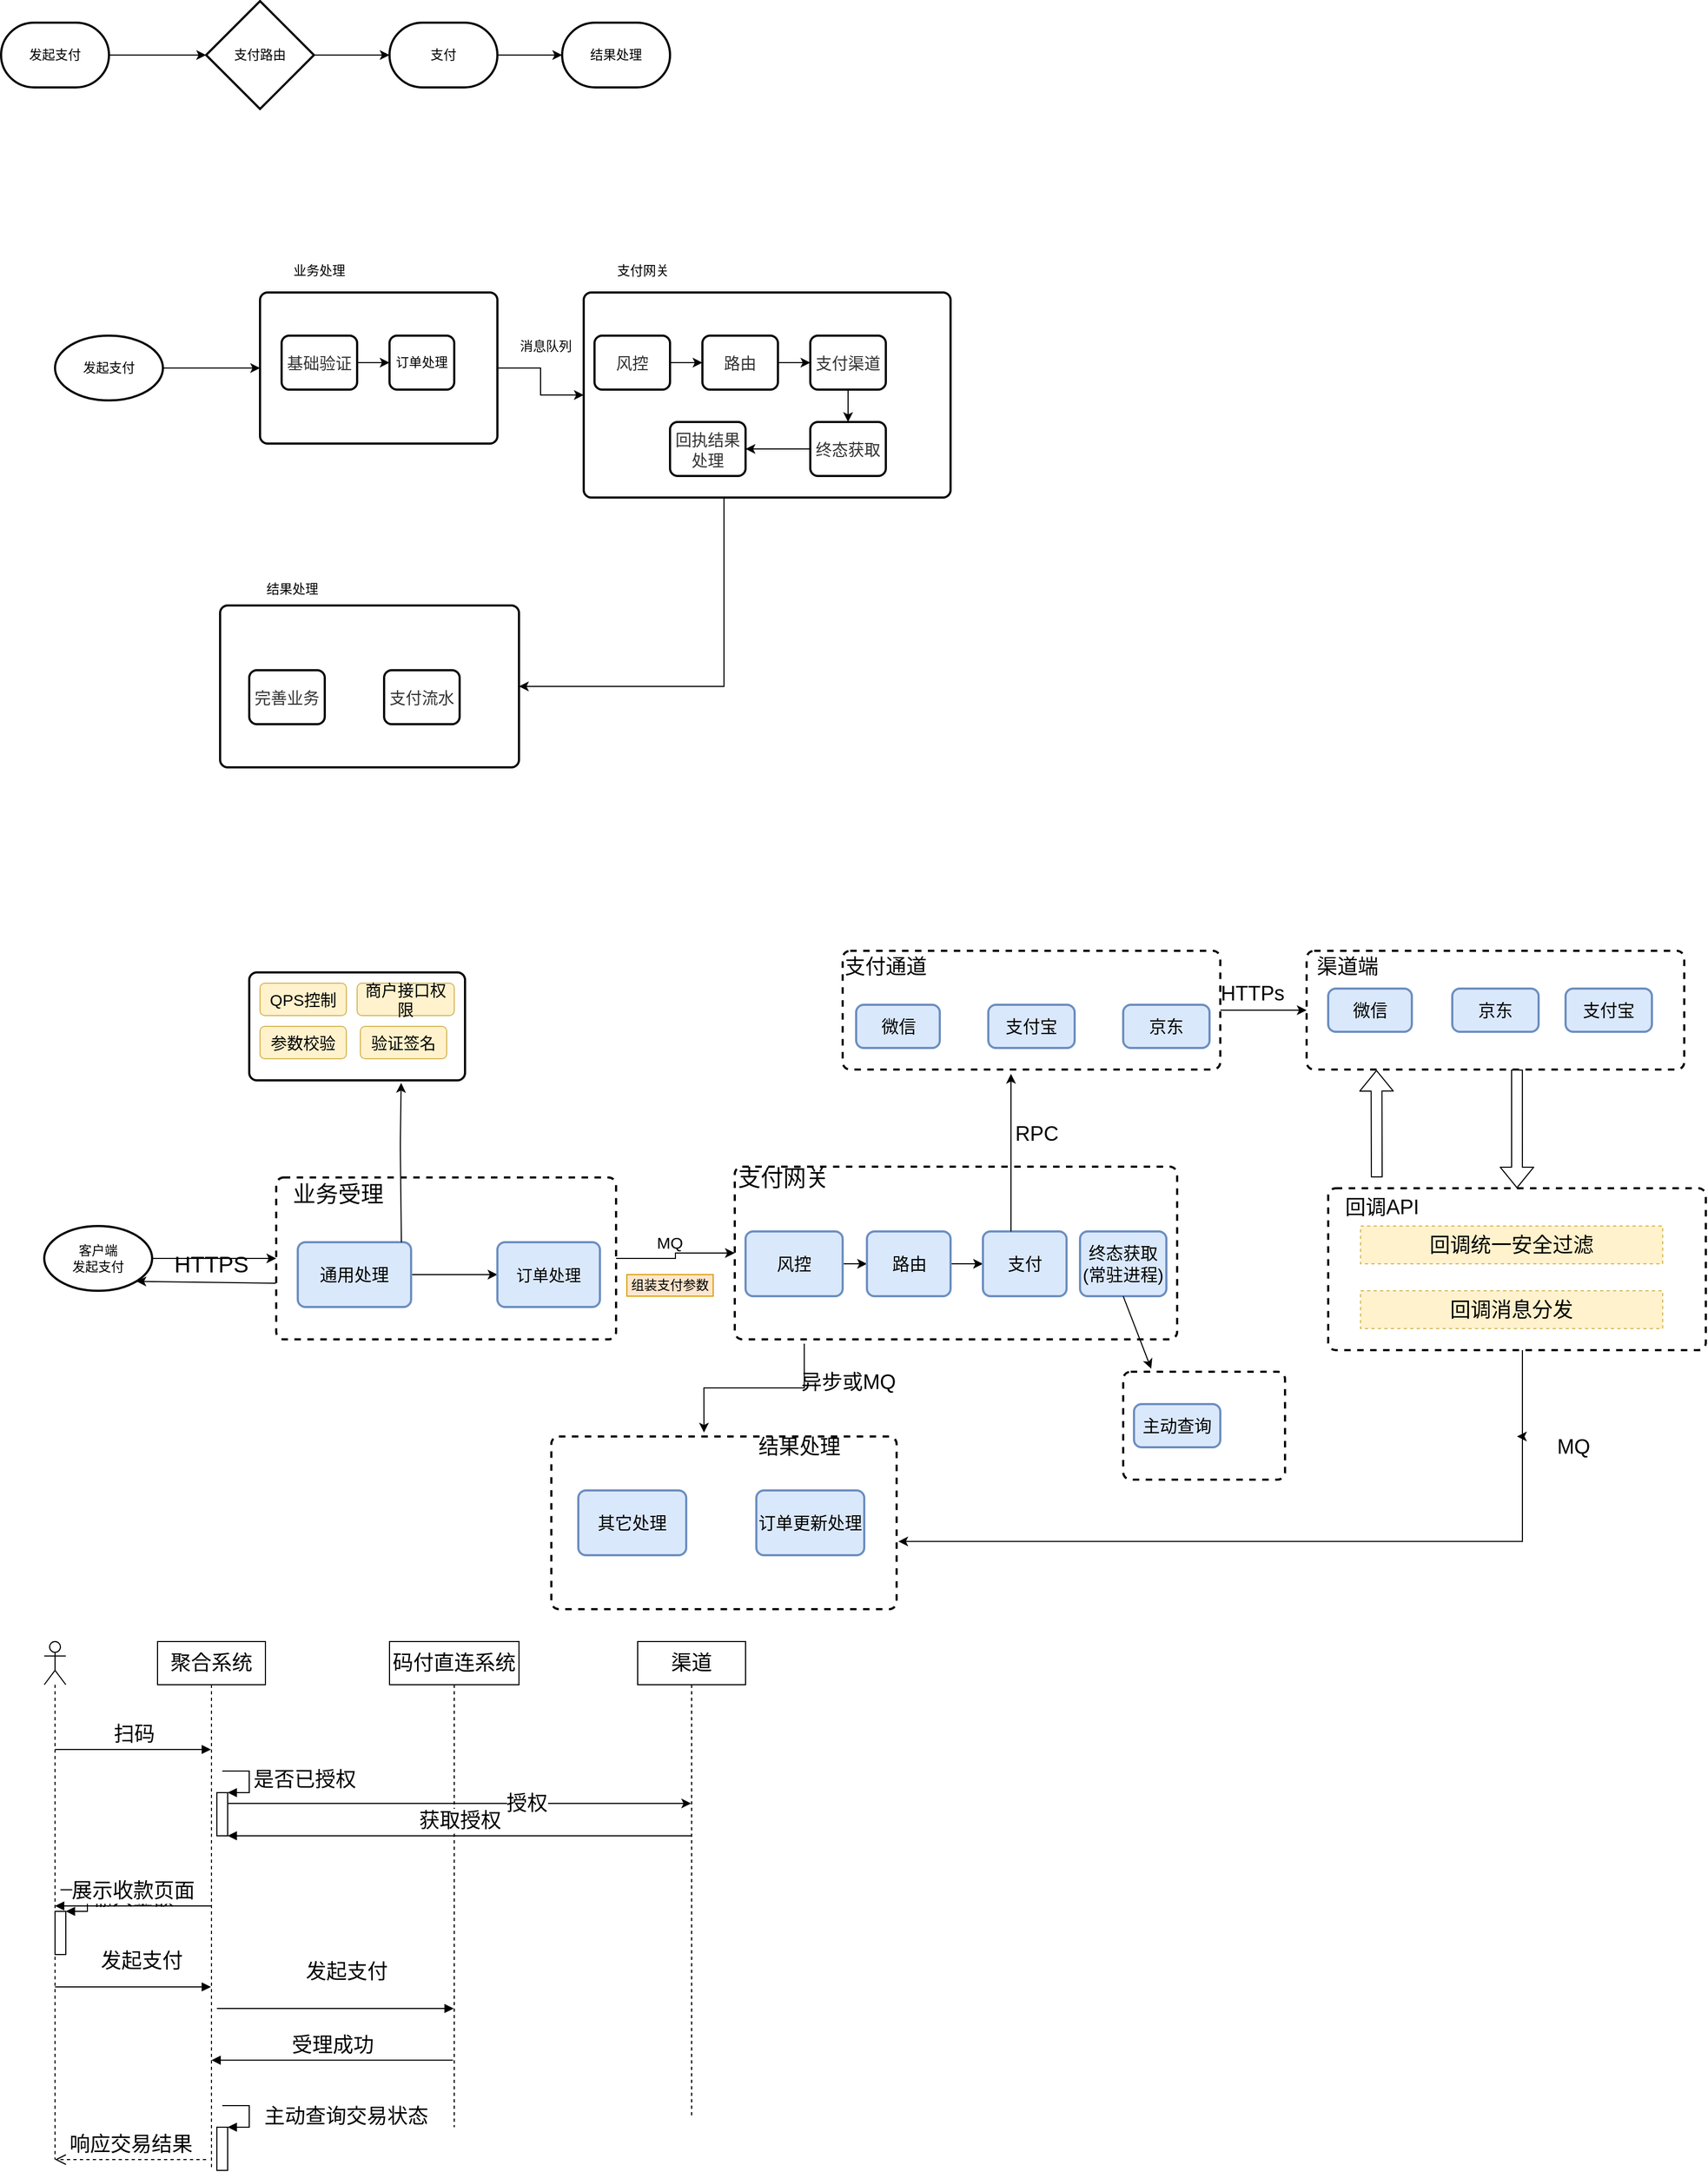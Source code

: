 <mxfile version="12.7.0" type="github">
  <diagram id="icoGu03oYGABaPcr3V4Y" name="Page-1">
    <mxGraphModel dx="1704" dy="684" grid="1" gridSize="10" guides="1" tooltips="1" connect="1" arrows="1" fold="1" page="1" pageScale="1" pageWidth="827" pageHeight="1169" math="0" shadow="0">
      <root>
        <mxCell id="0"/>
        <mxCell id="1" parent="0"/>
        <mxCell id="W3oitvMvnciTX-xYWSEt-6" value="" style="edgeStyle=orthogonalEdgeStyle;rounded=0;orthogonalLoop=1;jettySize=auto;html=1;" parent="1" source="W3oitvMvnciTX-xYWSEt-1" target="W3oitvMvnciTX-xYWSEt-5" edge="1">
          <mxGeometry relative="1" as="geometry"/>
        </mxCell>
        <mxCell id="W3oitvMvnciTX-xYWSEt-1" value="发起支付" style="strokeWidth=2;html=1;shape=mxgraph.flowchart.terminator;whiteSpace=wrap;" parent="1" vertex="1">
          <mxGeometry x="40" y="200" width="100" height="60" as="geometry"/>
        </mxCell>
        <mxCell id="W3oitvMvnciTX-xYWSEt-8" value="" style="edgeStyle=orthogonalEdgeStyle;rounded=0;orthogonalLoop=1;jettySize=auto;html=1;" parent="1" source="W3oitvMvnciTX-xYWSEt-5" target="W3oitvMvnciTX-xYWSEt-7" edge="1">
          <mxGeometry relative="1" as="geometry"/>
        </mxCell>
        <mxCell id="W3oitvMvnciTX-xYWSEt-5" value="支付路由" style="strokeWidth=2;html=1;shape=mxgraph.flowchart.decision;whiteSpace=wrap;" parent="1" vertex="1">
          <mxGeometry x="230" y="180" width="100" height="100" as="geometry"/>
        </mxCell>
        <mxCell id="W3oitvMvnciTX-xYWSEt-10" value="" style="edgeStyle=orthogonalEdgeStyle;rounded=0;orthogonalLoop=1;jettySize=auto;html=1;" parent="1" source="W3oitvMvnciTX-xYWSEt-7" target="W3oitvMvnciTX-xYWSEt-9" edge="1">
          <mxGeometry relative="1" as="geometry"/>
        </mxCell>
        <mxCell id="W3oitvMvnciTX-xYWSEt-7" value="支付" style="strokeWidth=2;html=1;shape=mxgraph.flowchart.terminator;whiteSpace=wrap;" parent="1" vertex="1">
          <mxGeometry x="400" y="200" width="100" height="60" as="geometry"/>
        </mxCell>
        <mxCell id="W3oitvMvnciTX-xYWSEt-9" value="结果处理" style="strokeWidth=2;html=1;shape=mxgraph.flowchart.terminator;whiteSpace=wrap;" parent="1" vertex="1">
          <mxGeometry x="560" y="200" width="100" height="60" as="geometry"/>
        </mxCell>
        <mxCell id="W3oitvMvnciTX-xYWSEt-13" value="" style="edgeStyle=orthogonalEdgeStyle;rounded=0;orthogonalLoop=1;jettySize=auto;html=1;" parent="1" source="W3oitvMvnciTX-xYWSEt-11" target="W3oitvMvnciTX-xYWSEt-12" edge="1">
          <mxGeometry relative="1" as="geometry"/>
        </mxCell>
        <mxCell id="W3oitvMvnciTX-xYWSEt-11" value="发起支付" style="strokeWidth=2;html=1;shape=mxgraph.flowchart.start_1;whiteSpace=wrap;" parent="1" vertex="1">
          <mxGeometry x="90" y="490" width="100" height="60" as="geometry"/>
        </mxCell>
        <mxCell id="W3oitvMvnciTX-xYWSEt-22" value="" style="edgeStyle=orthogonalEdgeStyle;rounded=0;orthogonalLoop=1;jettySize=auto;html=1;" parent="1" source="W3oitvMvnciTX-xYWSEt-12" target="W3oitvMvnciTX-xYWSEt-21" edge="1">
          <mxGeometry relative="1" as="geometry"/>
        </mxCell>
        <mxCell id="W3oitvMvnciTX-xYWSEt-12" value="" style="rounded=1;whiteSpace=wrap;html=1;absoluteArcSize=1;arcSize=14;strokeWidth=2;" parent="1" vertex="1">
          <mxGeometry x="280" y="450" width="220" height="140" as="geometry"/>
        </mxCell>
        <mxCell id="W3oitvMvnciTX-xYWSEt-34" value="" style="edgeStyle=orthogonalEdgeStyle;rounded=0;orthogonalLoop=1;jettySize=auto;html=1;" parent="1" source="W3oitvMvnciTX-xYWSEt-21" target="W3oitvMvnciTX-xYWSEt-33" edge="1">
          <mxGeometry relative="1" as="geometry">
            <Array as="points">
              <mxPoint x="710" y="815"/>
            </Array>
          </mxGeometry>
        </mxCell>
        <mxCell id="W3oitvMvnciTX-xYWSEt-21" value="" style="rounded=1;whiteSpace=wrap;html=1;absoluteArcSize=1;arcSize=14;strokeWidth=2;" parent="1" vertex="1">
          <mxGeometry x="580" y="450" width="340" height="190" as="geometry"/>
        </mxCell>
        <mxCell id="W3oitvMvnciTX-xYWSEt-33" value="" style="rounded=1;whiteSpace=wrap;html=1;absoluteArcSize=1;arcSize=14;strokeWidth=2;" parent="1" vertex="1">
          <mxGeometry x="243" y="740" width="277" height="150" as="geometry"/>
        </mxCell>
        <mxCell id="W3oitvMvnciTX-xYWSEt-17" value="" style="edgeStyle=orthogonalEdgeStyle;rounded=0;orthogonalLoop=1;jettySize=auto;html=1;" parent="1" source="W3oitvMvnciTX-xYWSEt-15" target="W3oitvMvnciTX-xYWSEt-16" edge="1">
          <mxGeometry relative="1" as="geometry"/>
        </mxCell>
        <mxCell id="W3oitvMvnciTX-xYWSEt-15" value="&lt;span style=&quot;color: rgb(51 , 51 , 51) ; font-family: &amp;#34;helvetica neue&amp;#34; , &amp;#34;arial&amp;#34; , &amp;#34;hiragino sans gb&amp;#34; , &amp;#34;stheiti&amp;#34; , &amp;#34;microsoft yahei&amp;#34; , &amp;#34;wenquanyi micro hei&amp;#34; , &amp;#34;simsun&amp;#34; , &amp;#34;song&amp;#34; , sans-serif ; font-size: 15px ; background-color: rgb(255 , 255 , 255)&quot;&gt;基础验证&lt;/span&gt;" style="rounded=1;whiteSpace=wrap;html=1;absoluteArcSize=1;arcSize=14;strokeWidth=2;" parent="1" vertex="1">
          <mxGeometry x="300" y="490" width="70" height="50" as="geometry"/>
        </mxCell>
        <mxCell id="W3oitvMvnciTX-xYWSEt-16" value="订单处理" style="rounded=1;whiteSpace=wrap;html=1;absoluteArcSize=1;arcSize=14;strokeWidth=2;" parent="1" vertex="1">
          <mxGeometry x="400" y="490" width="60" height="50" as="geometry"/>
        </mxCell>
        <mxCell id="W3oitvMvnciTX-xYWSEt-20" value="业务处理" style="text;html=1;strokeColor=none;fillColor=none;align=center;verticalAlign=middle;whiteSpace=wrap;rounded=0;" parent="1" vertex="1">
          <mxGeometry x="280" y="420" width="110" height="20" as="geometry"/>
        </mxCell>
        <mxCell id="W3oitvMvnciTX-xYWSEt-26" value="" style="edgeStyle=orthogonalEdgeStyle;rounded=0;orthogonalLoop=1;jettySize=auto;html=1;" parent="1" source="W3oitvMvnciTX-xYWSEt-23" target="W3oitvMvnciTX-xYWSEt-25" edge="1">
          <mxGeometry relative="1" as="geometry"/>
        </mxCell>
        <mxCell id="W3oitvMvnciTX-xYWSEt-23" value="&lt;font color=&quot;#333333&quot; face=&quot;helvetica neue, arial, hiragino sans gb, stheiti, microsoft yahei, wenquanyi micro hei, simsun, song, sans-serif&quot;&gt;&lt;span style=&quot;font-size: 15px ; background-color: rgb(255 , 255 , 255)&quot;&gt;风控&lt;/span&gt;&lt;/font&gt;" style="rounded=1;whiteSpace=wrap;html=1;absoluteArcSize=1;arcSize=14;strokeWidth=2;" parent="1" vertex="1">
          <mxGeometry x="590" y="490" width="70" height="50" as="geometry"/>
        </mxCell>
        <mxCell id="W3oitvMvnciTX-xYWSEt-28" value="" style="edgeStyle=orthogonalEdgeStyle;rounded=0;orthogonalLoop=1;jettySize=auto;html=1;" parent="1" source="W3oitvMvnciTX-xYWSEt-25" target="W3oitvMvnciTX-xYWSEt-27" edge="1">
          <mxGeometry relative="1" as="geometry"/>
        </mxCell>
        <mxCell id="W3oitvMvnciTX-xYWSEt-25" value="&lt;font color=&quot;#333333&quot; face=&quot;helvetica neue, arial, hiragino sans gb, stheiti, microsoft yahei, wenquanyi micro hei, simsun, song, sans-serif&quot;&gt;&lt;span style=&quot;font-size: 15px ; background-color: rgb(255 , 255 , 255)&quot;&gt;路由&lt;/span&gt;&lt;/font&gt;" style="rounded=1;whiteSpace=wrap;html=1;absoluteArcSize=1;arcSize=14;strokeWidth=2;" parent="1" vertex="1">
          <mxGeometry x="690" y="490" width="70" height="50" as="geometry"/>
        </mxCell>
        <mxCell id="W3oitvMvnciTX-xYWSEt-30" value="" style="edgeStyle=orthogonalEdgeStyle;rounded=0;orthogonalLoop=1;jettySize=auto;html=1;" parent="1" source="W3oitvMvnciTX-xYWSEt-27" target="W3oitvMvnciTX-xYWSEt-29" edge="1">
          <mxGeometry relative="1" as="geometry"/>
        </mxCell>
        <mxCell id="W3oitvMvnciTX-xYWSEt-27" value="&lt;font color=&quot;#333333&quot; face=&quot;helvetica neue, arial, hiragino sans gb, stheiti, microsoft yahei, wenquanyi micro hei, simsun, song, sans-serif&quot;&gt;&lt;span style=&quot;font-size: 15px ; background-color: rgb(255 , 255 , 255)&quot;&gt;支付渠道&lt;/span&gt;&lt;/font&gt;" style="rounded=1;whiteSpace=wrap;html=1;absoluteArcSize=1;arcSize=14;strokeWidth=2;" parent="1" vertex="1">
          <mxGeometry x="790" y="490" width="70" height="50" as="geometry"/>
        </mxCell>
        <mxCell id="W3oitvMvnciTX-xYWSEt-32" value="" style="edgeStyle=orthogonalEdgeStyle;rounded=0;orthogonalLoop=1;jettySize=auto;html=1;" parent="1" source="W3oitvMvnciTX-xYWSEt-29" target="W3oitvMvnciTX-xYWSEt-31" edge="1">
          <mxGeometry relative="1" as="geometry"/>
        </mxCell>
        <mxCell id="W3oitvMvnciTX-xYWSEt-29" value="&lt;font color=&quot;#333333&quot; face=&quot;helvetica neue, arial, hiragino sans gb, stheiti, microsoft yahei, wenquanyi micro hei, simsun, song, sans-serif&quot;&gt;&lt;span style=&quot;font-size: 15px ; background-color: rgb(255 , 255 , 255)&quot;&gt;终态获取&lt;/span&gt;&lt;/font&gt;" style="rounded=1;whiteSpace=wrap;html=1;absoluteArcSize=1;arcSize=14;strokeWidth=2;" parent="1" vertex="1">
          <mxGeometry x="790" y="570" width="70" height="50" as="geometry"/>
        </mxCell>
        <mxCell id="W3oitvMvnciTX-xYWSEt-31" value="&lt;font color=&quot;#333333&quot; face=&quot;helvetica neue, arial, hiragino sans gb, stheiti, microsoft yahei, wenquanyi micro hei, simsun, song, sans-serif&quot;&gt;&lt;span style=&quot;font-size: 15px ; background-color: rgb(255 , 255 , 255)&quot;&gt;回执结果处理&lt;/span&gt;&lt;/font&gt;" style="rounded=1;whiteSpace=wrap;html=1;absoluteArcSize=1;arcSize=14;strokeWidth=2;" parent="1" vertex="1">
          <mxGeometry x="660" y="570" width="70" height="50" as="geometry"/>
        </mxCell>
        <mxCell id="W3oitvMvnciTX-xYWSEt-24" value="消息队列" style="text;html=1;strokeColor=none;fillColor=none;align=center;verticalAlign=middle;whiteSpace=wrap;rounded=0;" parent="1" vertex="1">
          <mxGeometry x="520" y="490" width="50" height="20" as="geometry"/>
        </mxCell>
        <mxCell id="W3oitvMvnciTX-xYWSEt-35" value="&lt;font color=&quot;#333333&quot; face=&quot;helvetica neue, arial, hiragino sans gb, stheiti, microsoft yahei, wenquanyi micro hei, simsun, song, sans-serif&quot;&gt;&lt;span style=&quot;font-size: 15px ; background-color: rgb(255 , 255 , 255)&quot;&gt;完善业务&lt;/span&gt;&lt;/font&gt;" style="rounded=1;whiteSpace=wrap;html=1;absoluteArcSize=1;arcSize=14;strokeWidth=2;" parent="1" vertex="1">
          <mxGeometry x="270" y="800" width="70" height="50" as="geometry"/>
        </mxCell>
        <mxCell id="W3oitvMvnciTX-xYWSEt-36" value="&lt;font color=&quot;#333333&quot; face=&quot;helvetica neue, arial, hiragino sans gb, stheiti, microsoft yahei, wenquanyi micro hei, simsun, song, sans-serif&quot;&gt;&lt;span style=&quot;font-size: 15px ; background-color: rgb(255 , 255 , 255)&quot;&gt;支付流水&lt;/span&gt;&lt;/font&gt;" style="rounded=1;whiteSpace=wrap;html=1;absoluteArcSize=1;arcSize=14;strokeWidth=2;" parent="1" vertex="1">
          <mxGeometry x="395" y="800" width="70" height="50" as="geometry"/>
        </mxCell>
        <mxCell id="W3oitvMvnciTX-xYWSEt-37" value="结果处理" style="text;html=1;strokeColor=none;fillColor=none;align=center;verticalAlign=middle;whiteSpace=wrap;rounded=0;" parent="1" vertex="1">
          <mxGeometry x="250" y="710" width="120" height="30" as="geometry"/>
        </mxCell>
        <mxCell id="W3oitvMvnciTX-xYWSEt-38" value="支付网关" style="text;html=1;strokeColor=none;fillColor=none;align=center;verticalAlign=middle;whiteSpace=wrap;rounded=0;" parent="1" vertex="1">
          <mxGeometry x="580" y="420" width="110" height="20" as="geometry"/>
        </mxCell>
        <mxCell id="W3oitvMvnciTX-xYWSEt-45" style="edgeStyle=orthogonalEdgeStyle;rounded=0;orthogonalLoop=1;jettySize=auto;html=1;entryX=0;entryY=0.5;entryDx=0;entryDy=0;" parent="1" source="W3oitvMvnciTX-xYWSEt-39" target="W3oitvMvnciTX-xYWSEt-40" edge="1">
          <mxGeometry relative="1" as="geometry"/>
        </mxCell>
        <mxCell id="W3oitvMvnciTX-xYWSEt-39" value="客户端&lt;br&gt;发起支付" style="strokeWidth=2;html=1;shape=mxgraph.flowchart.start_1;whiteSpace=wrap;" parent="1" vertex="1">
          <mxGeometry x="80" y="1315" width="100" height="60" as="geometry"/>
        </mxCell>
        <mxCell id="W3oitvMvnciTX-xYWSEt-59" value="" style="edgeStyle=orthogonalEdgeStyle;rounded=0;orthogonalLoop=1;jettySize=auto;html=1;fontSize=15;" parent="1" source="W3oitvMvnciTX-xYWSEt-40" target="W3oitvMvnciTX-xYWSEt-58" edge="1">
          <mxGeometry relative="1" as="geometry"/>
        </mxCell>
        <mxCell id="W3oitvMvnciTX-xYWSEt-40" value="" style="rounded=1;whiteSpace=wrap;html=1;absoluteArcSize=1;arcSize=14;strokeWidth=2;dashed=1;" parent="1" vertex="1">
          <mxGeometry x="295" y="1270" width="315" height="150" as="geometry"/>
        </mxCell>
        <mxCell id="W3oitvMvnciTX-xYWSEt-58" value="" style="rounded=1;whiteSpace=wrap;html=1;absoluteArcSize=1;arcSize=14;strokeWidth=2;dashed=1;" parent="1" vertex="1">
          <mxGeometry x="720" y="1260" width="410" height="160" as="geometry"/>
        </mxCell>
        <mxCell id="W3oitvMvnciTX-xYWSEt-80" value="" style="rounded=1;whiteSpace=wrap;html=1;absoluteArcSize=1;arcSize=14;strokeWidth=2;dashed=1;" parent="1" vertex="1">
          <mxGeometry x="550" y="1510" width="320" height="160" as="geometry"/>
        </mxCell>
        <mxCell id="F85r_ZD3xrN6bj5FwzcK-39" value="" style="edgeStyle=orthogonalEdgeStyle;rounded=0;orthogonalLoop=1;jettySize=auto;html=1;fontSize=19;" edge="1" parent="1" source="W3oitvMvnciTX-xYWSEt-71" target="F85r_ZD3xrN6bj5FwzcK-38">
          <mxGeometry relative="1" as="geometry"/>
        </mxCell>
        <mxCell id="W3oitvMvnciTX-xYWSEt-71" value="" style="rounded=1;whiteSpace=wrap;html=1;absoluteArcSize=1;arcSize=14;strokeWidth=2;dashed=1;" parent="1" vertex="1">
          <mxGeometry x="820" y="1060" width="350" height="110" as="geometry"/>
        </mxCell>
        <mxCell id="F85r_ZD3xrN6bj5FwzcK-38" value="" style="rounded=1;whiteSpace=wrap;html=1;absoluteArcSize=1;arcSize=14;strokeWidth=2;dashed=1;" vertex="1" parent="1">
          <mxGeometry x="1250" y="1060" width="350" height="110" as="geometry"/>
        </mxCell>
        <mxCell id="W3oitvMvnciTX-xYWSEt-46" value="业务受理" style="text;html=1;strokeColor=none;fillColor=none;align=center;verticalAlign=middle;whiteSpace=wrap;rounded=0;dashed=1;fontSize=21;" parent="1" vertex="1">
          <mxGeometry x="300" y="1270" width="105" height="30" as="geometry"/>
        </mxCell>
        <mxCell id="W3oitvMvnciTX-xYWSEt-56" value="" style="edgeStyle=orthogonalEdgeStyle;rounded=0;orthogonalLoop=1;jettySize=auto;html=1;fontSize=15;" parent="1" source="W3oitvMvnciTX-xYWSEt-47" target="W3oitvMvnciTX-xYWSEt-55" edge="1">
          <mxGeometry relative="1" as="geometry"/>
        </mxCell>
        <mxCell id="W3oitvMvnciTX-xYWSEt-47" value="通用处理" style="rounded=1;whiteSpace=wrap;html=1;absoluteArcSize=1;arcSize=14;strokeWidth=2;fontSize=16;fillColor=#dae8fc;strokeColor=#6c8ebf;" parent="1" vertex="1">
          <mxGeometry x="315" y="1330" width="105" height="60" as="geometry"/>
        </mxCell>
        <mxCell id="W3oitvMvnciTX-xYWSEt-55" value="订单处理" style="rounded=1;whiteSpace=wrap;html=1;absoluteArcSize=1;arcSize=14;strokeWidth=2;fontSize=15;fillColor=#dae8fc;strokeColor=#6c8ebf;" parent="1" vertex="1">
          <mxGeometry x="500" y="1330" width="95" height="60" as="geometry"/>
        </mxCell>
        <mxCell id="W3oitvMvnciTX-xYWSEt-48" value="HTTPS" style="text;html=1;strokeColor=none;fillColor=none;align=center;verticalAlign=middle;whiteSpace=wrap;rounded=0;fontSize=21;" parent="1" vertex="1">
          <mxGeometry x="195" y="1340" width="80" height="20" as="geometry"/>
        </mxCell>
        <mxCell id="W3oitvMvnciTX-xYWSEt-49" value="" style="rounded=1;whiteSpace=wrap;html=1;absoluteArcSize=1;arcSize=14;strokeWidth=2;fontSize=21;" parent="1" vertex="1">
          <mxGeometry x="270" y="1080" width="200" height="100" as="geometry"/>
        </mxCell>
        <mxCell id="W3oitvMvnciTX-xYWSEt-50" value="QPS控制" style="rounded=1;whiteSpace=wrap;html=1;fontSize=15;fillColor=#fff2cc;strokeColor=#d6b656;" parent="1" vertex="1">
          <mxGeometry x="280" y="1090" width="80" height="30" as="geometry"/>
        </mxCell>
        <mxCell id="W3oitvMvnciTX-xYWSEt-51" value="参数校验" style="rounded=1;whiteSpace=wrap;html=1;fontSize=15;fillColor=#fff2cc;strokeColor=#d6b656;" parent="1" vertex="1">
          <mxGeometry x="280" y="1130" width="80" height="30" as="geometry"/>
        </mxCell>
        <mxCell id="W3oitvMvnciTX-xYWSEt-52" value="商户接口权限" style="rounded=1;whiteSpace=wrap;html=1;fontSize=15;fillColor=#fff2cc;strokeColor=#d6b656;" parent="1" vertex="1">
          <mxGeometry x="370" y="1090" width="90" height="30" as="geometry"/>
        </mxCell>
        <mxCell id="W3oitvMvnciTX-xYWSEt-54" value="验证签名" style="rounded=1;whiteSpace=wrap;html=1;fontSize=15;fillColor=#fff2cc;strokeColor=#d6b656;" parent="1" vertex="1">
          <mxGeometry x="373" y="1130" width="80" height="30" as="geometry"/>
        </mxCell>
        <mxCell id="W3oitvMvnciTX-xYWSEt-57" value="" style="endArrow=classic;html=1;fontSize=15;entryX=0.704;entryY=1.024;entryDx=0;entryDy=0;entryPerimeter=0;" parent="1" target="W3oitvMvnciTX-xYWSEt-49" edge="1">
          <mxGeometry width="50" height="50" relative="1" as="geometry">
            <mxPoint x="411" y="1330" as="sourcePoint"/>
            <mxPoint x="380" y="1300" as="targetPoint"/>
            <Array as="points">
              <mxPoint x="410" y="1240"/>
            </Array>
          </mxGeometry>
        </mxCell>
        <mxCell id="W3oitvMvnciTX-xYWSEt-60" value="" style="endArrow=classic;html=1;fontSize=15;entryX=0.855;entryY=0.855;entryDx=0;entryDy=0;entryPerimeter=0;exitX=-0.001;exitY=0.653;exitDx=0;exitDy=0;exitPerimeter=0;" parent="1" source="W3oitvMvnciTX-xYWSEt-40" target="W3oitvMvnciTX-xYWSEt-39" edge="1">
          <mxGeometry width="50" height="50" relative="1" as="geometry">
            <mxPoint x="294" y="1381" as="sourcePoint"/>
            <mxPoint x="300" y="1400" as="targetPoint"/>
          </mxGeometry>
        </mxCell>
        <mxCell id="W3oitvMvnciTX-xYWSEt-61" value="MQ" style="text;html=1;strokeColor=none;fillColor=none;align=center;verticalAlign=middle;whiteSpace=wrap;rounded=0;fontSize=15;" parent="1" vertex="1">
          <mxGeometry x="640" y="1320" width="40" height="20" as="geometry"/>
        </mxCell>
        <mxCell id="W3oitvMvnciTX-xYWSEt-63" value="支付网关" style="text;html=1;strokeColor=none;fillColor=none;align=center;verticalAlign=middle;whiteSpace=wrap;rounded=0;fontSize=21;" parent="1" vertex="1">
          <mxGeometry x="720" y="1255" width="90" height="30" as="geometry"/>
        </mxCell>
        <mxCell id="W3oitvMvnciTX-xYWSEt-64" value="组装支付参数" style="text;html=1;strokeColor=#d79b00;fillColor=#ffe6cc;align=center;verticalAlign=middle;whiteSpace=wrap;rounded=0;fontSize=12;" parent="1" vertex="1">
          <mxGeometry x="620" y="1360" width="80" height="20" as="geometry"/>
        </mxCell>
        <mxCell id="W3oitvMvnciTX-xYWSEt-68" value="" style="edgeStyle=orthogonalEdgeStyle;rounded=0;orthogonalLoop=1;jettySize=auto;html=1;fontSize=12;" parent="1" source="W3oitvMvnciTX-xYWSEt-66" target="W3oitvMvnciTX-xYWSEt-67" edge="1">
          <mxGeometry relative="1" as="geometry"/>
        </mxCell>
        <mxCell id="W3oitvMvnciTX-xYWSEt-66" value="风控" style="rounded=1;whiteSpace=wrap;html=1;absoluteArcSize=1;arcSize=14;strokeWidth=2;fontSize=16;fillColor=#dae8fc;strokeColor=#6c8ebf;" parent="1" vertex="1">
          <mxGeometry x="730" y="1320" width="90" height="60" as="geometry"/>
        </mxCell>
        <mxCell id="F85r_ZD3xrN6bj5FwzcK-2" value="" style="edgeStyle=orthogonalEdgeStyle;rounded=0;orthogonalLoop=1;jettySize=auto;html=1;fontSize=19;" edge="1" parent="1" source="W3oitvMvnciTX-xYWSEt-67" target="F85r_ZD3xrN6bj5FwzcK-1">
          <mxGeometry relative="1" as="geometry"/>
        </mxCell>
        <mxCell id="W3oitvMvnciTX-xYWSEt-67" value="路由" style="rounded=1;whiteSpace=wrap;html=1;absoluteArcSize=1;arcSize=14;strokeWidth=2;fontSize=16;fillColor=#dae8fc;strokeColor=#6c8ebf;" parent="1" vertex="1">
          <mxGeometry x="842.5" y="1320" width="77.5" height="60" as="geometry"/>
        </mxCell>
        <mxCell id="F85r_ZD3xrN6bj5FwzcK-1" value="支付" style="rounded=1;whiteSpace=wrap;html=1;absoluteArcSize=1;arcSize=14;strokeWidth=2;fontSize=16;fillColor=#dae8fc;strokeColor=#6c8ebf;" vertex="1" parent="1">
          <mxGeometry x="950" y="1320" width="77.5" height="60" as="geometry"/>
        </mxCell>
        <mxCell id="W3oitvMvnciTX-xYWSEt-88" value="终态获取&lt;br&gt;(常驻进程)" style="rounded=1;whiteSpace=wrap;html=1;absoluteArcSize=1;arcSize=14;strokeWidth=2;fontSize=16;fillColor=#dae8fc;strokeColor=#6c8ebf;" parent="1" vertex="1">
          <mxGeometry x="1040" y="1320" width="80" height="60" as="geometry"/>
        </mxCell>
        <mxCell id="W3oitvMvnciTX-xYWSEt-73" value="支付通道" style="text;html=1;strokeColor=none;fillColor=none;align=center;verticalAlign=middle;whiteSpace=wrap;rounded=0;fontSize=19;" parent="1" vertex="1">
          <mxGeometry x="820" y="1060" width="80" height="30" as="geometry"/>
        </mxCell>
        <mxCell id="W3oitvMvnciTX-xYWSEt-74" value="微信" style="rounded=1;whiteSpace=wrap;html=1;absoluteArcSize=1;arcSize=14;strokeWidth=2;fontSize=16;fillColor=#dae8fc;strokeColor=#6c8ebf;" parent="1" vertex="1">
          <mxGeometry x="832.5" y="1110" width="77.5" height="40" as="geometry"/>
        </mxCell>
        <mxCell id="W3oitvMvnciTX-xYWSEt-75" value="支付宝" style="rounded=1;whiteSpace=wrap;html=1;absoluteArcSize=1;arcSize=14;strokeWidth=2;fontSize=16;fillColor=#dae8fc;strokeColor=#6c8ebf;" parent="1" vertex="1">
          <mxGeometry x="955" y="1110" width="80" height="40" as="geometry"/>
        </mxCell>
        <mxCell id="W3oitvMvnciTX-xYWSEt-76" value="京东" style="rounded=1;whiteSpace=wrap;html=1;absoluteArcSize=1;arcSize=14;strokeWidth=2;fontSize=16;fillColor=#dae8fc;strokeColor=#6c8ebf;" parent="1" vertex="1">
          <mxGeometry x="1080" y="1110" width="80" height="40" as="geometry"/>
        </mxCell>
        <mxCell id="W3oitvMvnciTX-xYWSEt-79" value="RPC" style="text;html=1;strokeColor=none;fillColor=none;align=center;verticalAlign=middle;whiteSpace=wrap;rounded=0;fontSize=19;" parent="1" vertex="1">
          <mxGeometry x="980" y="1220" width="40" height="20" as="geometry"/>
        </mxCell>
        <mxCell id="F85r_ZD3xrN6bj5FwzcK-46" style="edgeStyle=orthogonalEdgeStyle;rounded=0;orthogonalLoop=1;jettySize=auto;html=1;entryX=0.442;entryY=-0.023;entryDx=0;entryDy=0;entryPerimeter=0;fontSize=19;exitX=0.157;exitY=1.025;exitDx=0;exitDy=0;exitPerimeter=0;" edge="1" parent="1" source="W3oitvMvnciTX-xYWSEt-58" target="W3oitvMvnciTX-xYWSEt-80">
          <mxGeometry relative="1" as="geometry"/>
        </mxCell>
        <mxCell id="W3oitvMvnciTX-xYWSEt-82" value="异步或MQ" style="text;html=1;strokeColor=none;fillColor=none;align=center;verticalAlign=middle;whiteSpace=wrap;rounded=0;fontSize=19;" parent="1" vertex="1">
          <mxGeometry x="777.5" y="1450" width="95" height="20" as="geometry"/>
        </mxCell>
        <mxCell id="W3oitvMvnciTX-xYWSEt-83" value="结果处理" style="text;html=1;strokeColor=none;fillColor=none;align=center;verticalAlign=middle;whiteSpace=wrap;rounded=0;fontSize=19;" parent="1" vertex="1">
          <mxGeometry x="730" y="1510" width="100" height="20" as="geometry"/>
        </mxCell>
        <mxCell id="W3oitvMvnciTX-xYWSEt-84" value="订单更新处理" style="rounded=1;whiteSpace=wrap;html=1;absoluteArcSize=1;arcSize=14;strokeWidth=2;fontSize=16;fillColor=#dae8fc;strokeColor=#6c8ebf;" parent="1" vertex="1">
          <mxGeometry x="740" y="1560" width="100" height="60" as="geometry"/>
        </mxCell>
        <mxCell id="W3oitvMvnciTX-xYWSEt-90" value="" style="rounded=1;whiteSpace=wrap;html=1;absoluteArcSize=1;arcSize=14;strokeWidth=2;dashed=1;" parent="1" vertex="1">
          <mxGeometry x="1080" y="1450" width="150" height="100" as="geometry"/>
        </mxCell>
        <mxCell id="W3oitvMvnciTX-xYWSEt-91" value="主动查询" style="rounded=1;whiteSpace=wrap;html=1;absoluteArcSize=1;arcSize=14;strokeWidth=2;fontSize=16;fillColor=#dae8fc;strokeColor=#6c8ebf;" parent="1" vertex="1">
          <mxGeometry x="1090" y="1480" width="80" height="40" as="geometry"/>
        </mxCell>
        <mxCell id="W3oitvMvnciTX-xYWSEt-93" value="" style="endArrow=classic;html=1;fontSize=19;entryX=0.173;entryY=-0.028;entryDx=0;entryDy=0;entryPerimeter=0;exitX=0.5;exitY=1;exitDx=0;exitDy=0;" parent="1" source="W3oitvMvnciTX-xYWSEt-88" target="W3oitvMvnciTX-xYWSEt-90" edge="1">
          <mxGeometry width="50" height="50" relative="1" as="geometry">
            <mxPoint x="1070" y="1390" as="sourcePoint"/>
            <mxPoint x="1120" y="1340" as="targetPoint"/>
          </mxGeometry>
        </mxCell>
        <mxCell id="W3oitvMvnciTX-xYWSEt-94" value="其它处理" style="rounded=1;whiteSpace=wrap;html=1;absoluteArcSize=1;arcSize=14;strokeWidth=2;fontSize=16;fillColor=#dae8fc;strokeColor=#6c8ebf;" parent="1" vertex="1">
          <mxGeometry x="575" y="1560" width="100" height="60" as="geometry"/>
        </mxCell>
        <mxCell id="F85r_ZD3xrN6bj5FwzcK-3" value="" style="endArrow=classic;html=1;fontSize=19;" edge="1" parent="1">
          <mxGeometry width="50" height="50" relative="1" as="geometry">
            <mxPoint x="976" y="1320" as="sourcePoint"/>
            <mxPoint x="976" y="1174" as="targetPoint"/>
          </mxGeometry>
        </mxCell>
        <mxCell id="F85r_ZD3xrN6bj5FwzcK-6" value="" style="shape=umlLifeline;participant=umlActor;perimeter=lifelinePerimeter;whiteSpace=wrap;html=1;container=1;collapsible=0;recursiveResize=0;verticalAlign=top;spacingTop=36;labelBackgroundColor=#ffffff;outlineConnect=0;fontSize=19;" vertex="1" parent="1">
          <mxGeometry x="80" y="1700" width="20" height="480" as="geometry"/>
        </mxCell>
        <mxCell id="F85r_ZD3xrN6bj5FwzcK-11" value="扫码" style="html=1;verticalAlign=bottom;endArrow=block;fontSize=19;" edge="1" parent="F85r_ZD3xrN6bj5FwzcK-6" target="F85r_ZD3xrN6bj5FwzcK-8">
          <mxGeometry width="80" relative="1" as="geometry">
            <mxPoint x="10" y="100" as="sourcePoint"/>
            <mxPoint x="90" y="100" as="targetPoint"/>
          </mxGeometry>
        </mxCell>
        <mxCell id="F85r_ZD3xrN6bj5FwzcK-25" value="" style="html=1;points=[];perimeter=orthogonalPerimeter;fontSize=19;" vertex="1" parent="F85r_ZD3xrN6bj5FwzcK-6">
          <mxGeometry x="10" y="250" width="10" height="40" as="geometry"/>
        </mxCell>
        <mxCell id="F85r_ZD3xrN6bj5FwzcK-26" value="输入金额" style="edgeStyle=orthogonalEdgeStyle;html=1;align=left;spacingLeft=2;endArrow=block;rounded=0;entryX=1;entryY=0;fontSize=19;" edge="1" target="F85r_ZD3xrN6bj5FwzcK-25" parent="F85r_ZD3xrN6bj5FwzcK-6">
          <mxGeometry relative="1" as="geometry">
            <mxPoint x="15" y="230" as="sourcePoint"/>
            <Array as="points">
              <mxPoint x="40" y="230"/>
            </Array>
          </mxGeometry>
        </mxCell>
        <mxCell id="F85r_ZD3xrN6bj5FwzcK-27" value="发起支付" style="html=1;verticalAlign=bottom;endArrow=block;fontSize=19;" edge="1" parent="F85r_ZD3xrN6bj5FwzcK-6" target="F85r_ZD3xrN6bj5FwzcK-8">
          <mxGeometry x="0.107" y="10" width="80" relative="1" as="geometry">
            <mxPoint x="10" y="320" as="sourcePoint"/>
            <mxPoint x="90" y="320" as="targetPoint"/>
            <mxPoint as="offset"/>
          </mxGeometry>
        </mxCell>
        <mxCell id="F85r_ZD3xrN6bj5FwzcK-8" value="聚合系统" style="shape=umlLifeline;perimeter=lifelinePerimeter;whiteSpace=wrap;html=1;container=1;collapsible=0;recursiveResize=0;outlineConnect=0;fontSize=19;" vertex="1" parent="1">
          <mxGeometry x="185" y="1700" width="100" height="490" as="geometry"/>
        </mxCell>
        <mxCell id="F85r_ZD3xrN6bj5FwzcK-15" value="" style="html=1;points=[];perimeter=orthogonalPerimeter;fontSize=19;" vertex="1" parent="F85r_ZD3xrN6bj5FwzcK-8">
          <mxGeometry x="55" y="140" width="10" height="40" as="geometry"/>
        </mxCell>
        <mxCell id="F85r_ZD3xrN6bj5FwzcK-16" value="是否已授权" style="edgeStyle=orthogonalEdgeStyle;html=1;align=left;spacingLeft=2;endArrow=block;rounded=0;entryX=1;entryY=0;fontSize=19;" edge="1" target="F85r_ZD3xrN6bj5FwzcK-15" parent="F85r_ZD3xrN6bj5FwzcK-8">
          <mxGeometry relative="1" as="geometry">
            <mxPoint x="60" y="120" as="sourcePoint"/>
            <Array as="points">
              <mxPoint x="85" y="120"/>
            </Array>
          </mxGeometry>
        </mxCell>
        <mxCell id="F85r_ZD3xrN6bj5FwzcK-28" value="发起支付" style="html=1;verticalAlign=bottom;endArrow=block;fontSize=19;" edge="1" parent="F85r_ZD3xrN6bj5FwzcK-8" target="F85r_ZD3xrN6bj5FwzcK-12">
          <mxGeometry x="0.093" y="20" width="80" relative="1" as="geometry">
            <mxPoint x="55" y="340" as="sourcePoint"/>
            <mxPoint x="135" y="340" as="targetPoint"/>
            <mxPoint as="offset"/>
          </mxGeometry>
        </mxCell>
        <mxCell id="F85r_ZD3xrN6bj5FwzcK-34" value="" style="html=1;points=[];perimeter=orthogonalPerimeter;fontSize=19;" vertex="1" parent="F85r_ZD3xrN6bj5FwzcK-8">
          <mxGeometry x="55" y="450" width="10" height="40" as="geometry"/>
        </mxCell>
        <mxCell id="F85r_ZD3xrN6bj5FwzcK-35" value="主动查询交易状态" style="edgeStyle=orthogonalEdgeStyle;html=1;align=left;spacingLeft=2;endArrow=block;rounded=0;entryX=1;entryY=0;fontSize=19;" edge="1" target="F85r_ZD3xrN6bj5FwzcK-34" parent="F85r_ZD3xrN6bj5FwzcK-8">
          <mxGeometry x="0.385" y="-14" relative="1" as="geometry">
            <mxPoint x="60" y="430" as="sourcePoint"/>
            <Array as="points">
              <mxPoint x="85" y="430"/>
            </Array>
            <mxPoint x="10" y="4" as="offset"/>
          </mxGeometry>
        </mxCell>
        <mxCell id="F85r_ZD3xrN6bj5FwzcK-12" value="码付直连系统" style="shape=umlLifeline;perimeter=lifelinePerimeter;whiteSpace=wrap;html=1;container=1;collapsible=0;recursiveResize=0;outlineConnect=0;fontSize=19;" vertex="1" parent="1">
          <mxGeometry x="400" y="1700" width="120" height="450" as="geometry"/>
        </mxCell>
        <mxCell id="F85r_ZD3xrN6bj5FwzcK-14" value="渠道" style="shape=umlLifeline;perimeter=lifelinePerimeter;whiteSpace=wrap;html=1;container=1;collapsible=0;recursiveResize=0;outlineConnect=0;fontSize=19;" vertex="1" parent="1">
          <mxGeometry x="630" y="1700" width="100" height="440" as="geometry"/>
        </mxCell>
        <mxCell id="F85r_ZD3xrN6bj5FwzcK-17" style="edgeStyle=orthogonalEdgeStyle;rounded=0;orthogonalLoop=1;jettySize=auto;html=1;fontSize=19;" edge="1" parent="1" source="F85r_ZD3xrN6bj5FwzcK-15" target="F85r_ZD3xrN6bj5FwzcK-14">
          <mxGeometry relative="1" as="geometry">
            <Array as="points">
              <mxPoint x="350" y="1850"/>
              <mxPoint x="350" y="1850"/>
            </Array>
          </mxGeometry>
        </mxCell>
        <mxCell id="F85r_ZD3xrN6bj5FwzcK-18" value="授权" style="text;html=1;align=center;verticalAlign=middle;resizable=0;points=[];labelBackgroundColor=#ffffff;fontSize=19;" vertex="1" connectable="0" parent="F85r_ZD3xrN6bj5FwzcK-17">
          <mxGeometry x="0.287" relative="1" as="geometry">
            <mxPoint as="offset"/>
          </mxGeometry>
        </mxCell>
        <mxCell id="F85r_ZD3xrN6bj5FwzcK-19" value="获取授权" style="html=1;verticalAlign=bottom;endArrow=block;fontSize=19;" edge="1" parent="1" source="F85r_ZD3xrN6bj5FwzcK-14" target="F85r_ZD3xrN6bj5FwzcK-15">
          <mxGeometry width="80" relative="1" as="geometry">
            <mxPoint x="580" y="1890" as="sourcePoint"/>
            <mxPoint x="660" y="1890" as="targetPoint"/>
          </mxGeometry>
        </mxCell>
        <mxCell id="F85r_ZD3xrN6bj5FwzcK-21" value="展示收款页面" style="html=1;verticalAlign=bottom;endArrow=block;fontSize=19;" edge="1" parent="1" source="F85r_ZD3xrN6bj5FwzcK-8" target="F85r_ZD3xrN6bj5FwzcK-6">
          <mxGeometry width="80" relative="1" as="geometry">
            <mxPoint x="150" y="1870" as="sourcePoint"/>
            <mxPoint x="120" y="1900" as="targetPoint"/>
          </mxGeometry>
        </mxCell>
        <mxCell id="F85r_ZD3xrN6bj5FwzcK-31" value="受理成功" style="html=1;verticalAlign=bottom;endArrow=block;fontSize=19;exitX=0.49;exitY=0.862;exitDx=0;exitDy=0;exitPerimeter=0;" edge="1" parent="1" source="F85r_ZD3xrN6bj5FwzcK-12" target="F85r_ZD3xrN6bj5FwzcK-8">
          <mxGeometry width="80" relative="1" as="geometry">
            <mxPoint x="370" y="2080" as="sourcePoint"/>
            <mxPoint x="450" y="2080" as="targetPoint"/>
          </mxGeometry>
        </mxCell>
        <mxCell id="F85r_ZD3xrN6bj5FwzcK-37" value="响应交易结果" style="html=1;verticalAlign=bottom;endArrow=open;dashed=1;endSize=8;fontSize=19;" edge="1" parent="1" target="F85r_ZD3xrN6bj5FwzcK-6">
          <mxGeometry relative="1" as="geometry">
            <mxPoint x="230" y="2180" as="sourcePoint"/>
            <mxPoint x="150" y="2180" as="targetPoint"/>
          </mxGeometry>
        </mxCell>
        <mxCell id="F85r_ZD3xrN6bj5FwzcK-40" value="渠道端" style="text;html=1;strokeColor=none;fillColor=none;align=center;verticalAlign=middle;whiteSpace=wrap;rounded=0;fontSize=19;" vertex="1" parent="1">
          <mxGeometry x="1227.5" y="1060" width="120" height="30" as="geometry"/>
        </mxCell>
        <mxCell id="F85r_ZD3xrN6bj5FwzcK-41" value="HTTPs" style="text;html=1;strokeColor=none;fillColor=none;align=center;verticalAlign=middle;whiteSpace=wrap;rounded=0;fontSize=19;" vertex="1" parent="1">
          <mxGeometry x="1180" y="1090" width="40" height="20" as="geometry"/>
        </mxCell>
        <mxCell id="F85r_ZD3xrN6bj5FwzcK-42" value="微信" style="rounded=1;whiteSpace=wrap;html=1;absoluteArcSize=1;arcSize=14;strokeWidth=2;fontSize=16;fillColor=#dae8fc;strokeColor=#6c8ebf;" vertex="1" parent="1">
          <mxGeometry x="1270" y="1095" width="77.5" height="40" as="geometry"/>
        </mxCell>
        <mxCell id="F85r_ZD3xrN6bj5FwzcK-43" value="京东" style="rounded=1;whiteSpace=wrap;html=1;absoluteArcSize=1;arcSize=14;strokeWidth=2;fontSize=16;fillColor=#dae8fc;strokeColor=#6c8ebf;" vertex="1" parent="1">
          <mxGeometry x="1385" y="1095" width="80" height="40" as="geometry"/>
        </mxCell>
        <mxCell id="F85r_ZD3xrN6bj5FwzcK-44" value="支付宝" style="rounded=1;whiteSpace=wrap;html=1;absoluteArcSize=1;arcSize=14;strokeWidth=2;fontSize=16;fillColor=#dae8fc;strokeColor=#6c8ebf;" vertex="1" parent="1">
          <mxGeometry x="1490" y="1095" width="80" height="40" as="geometry"/>
        </mxCell>
        <mxCell id="F85r_ZD3xrN6bj5FwzcK-56" value="" style="edgeStyle=orthogonalEdgeStyle;rounded=0;orthogonalLoop=1;jettySize=auto;html=1;fontSize=19;" edge="1" parent="1" source="F85r_ZD3xrN6bj5FwzcK-47">
          <mxGeometry relative="1" as="geometry">
            <mxPoint x="1445" y="1510" as="targetPoint"/>
            <Array as="points">
              <mxPoint x="1450" y="1510"/>
            </Array>
          </mxGeometry>
        </mxCell>
        <mxCell id="F85r_ZD3xrN6bj5FwzcK-47" value="" style="rounded=1;whiteSpace=wrap;html=1;absoluteArcSize=1;arcSize=14;strokeWidth=2;fontSize=19;dashed=1;" vertex="1" parent="1">
          <mxGeometry x="1270" y="1280" width="350" height="150" as="geometry"/>
        </mxCell>
        <mxCell id="F85r_ZD3xrN6bj5FwzcK-57" style="edgeStyle=orthogonalEdgeStyle;rounded=0;orthogonalLoop=1;jettySize=auto;html=1;entryX=1.005;entryY=0.608;entryDx=0;entryDy=0;entryPerimeter=0;fontSize=19;" edge="1" parent="1" target="W3oitvMvnciTX-xYWSEt-80">
          <mxGeometry relative="1" as="geometry">
            <mxPoint x="1450" y="1500" as="sourcePoint"/>
            <Array as="points">
              <mxPoint x="1450" y="1607"/>
            </Array>
          </mxGeometry>
        </mxCell>
        <mxCell id="F85r_ZD3xrN6bj5FwzcK-48" value="回调API" style="text;html=1;strokeColor=none;fillColor=none;align=center;verticalAlign=middle;whiteSpace=wrap;rounded=0;dashed=1;fontSize=19;" vertex="1" parent="1">
          <mxGeometry x="1280" y="1285" width="80" height="25" as="geometry"/>
        </mxCell>
        <mxCell id="F85r_ZD3xrN6bj5FwzcK-49" value="" style="shape=flexArrow;endArrow=classic;html=1;fontSize=19;exitX=0.557;exitY=1;exitDx=0;exitDy=0;exitPerimeter=0;" edge="1" parent="1" source="F85r_ZD3xrN6bj5FwzcK-38" target="F85r_ZD3xrN6bj5FwzcK-47">
          <mxGeometry width="50" height="50" relative="1" as="geometry">
            <mxPoint x="1520" y="1250" as="sourcePoint"/>
            <mxPoint x="1570" y="1200" as="targetPoint"/>
          </mxGeometry>
        </mxCell>
        <mxCell id="F85r_ZD3xrN6bj5FwzcK-50" value="" style="shape=flexArrow;endArrow=classic;html=1;fontSize=19;entryX=0.185;entryY=1.004;entryDx=0;entryDy=0;entryPerimeter=0;" edge="1" parent="1" target="F85r_ZD3xrN6bj5FwzcK-38">
          <mxGeometry width="50" height="50" relative="1" as="geometry">
            <mxPoint x="1315" y="1270" as="sourcePoint"/>
            <mxPoint x="1360" y="1200" as="targetPoint"/>
          </mxGeometry>
        </mxCell>
        <mxCell id="F85r_ZD3xrN6bj5FwzcK-51" value="回调统一安全过滤" style="rounded=0;whiteSpace=wrap;html=1;dashed=1;fontSize=19;fillColor=#fff2cc;strokeColor=#d6b656;" vertex="1" parent="1">
          <mxGeometry x="1300" y="1315" width="280" height="35" as="geometry"/>
        </mxCell>
        <mxCell id="F85r_ZD3xrN6bj5FwzcK-52" value="回调消息分发" style="rounded=0;whiteSpace=wrap;html=1;dashed=1;fontSize=19;fillColor=#fff2cc;strokeColor=#d6b656;" vertex="1" parent="1">
          <mxGeometry x="1300" y="1375" width="280" height="35" as="geometry"/>
        </mxCell>
        <mxCell id="F85r_ZD3xrN6bj5FwzcK-58" value="MQ" style="text;html=1;strokeColor=none;fillColor=none;align=center;verticalAlign=middle;whiteSpace=wrap;rounded=0;fontSize=19;" vertex="1" parent="1">
          <mxGeometry x="1450" y="1510" width="95" height="20" as="geometry"/>
        </mxCell>
      </root>
    </mxGraphModel>
  </diagram>
</mxfile>
